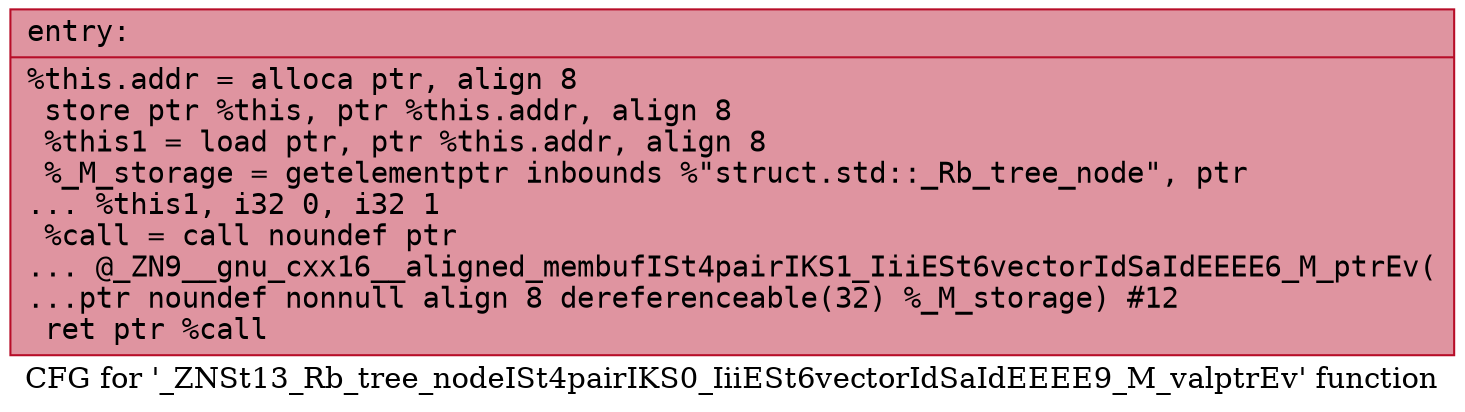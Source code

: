 digraph "CFG for '_ZNSt13_Rb_tree_nodeISt4pairIKS0_IiiESt6vectorIdSaIdEEEE9_M_valptrEv' function" {
	label="CFG for '_ZNSt13_Rb_tree_nodeISt4pairIKS0_IiiESt6vectorIdSaIdEEEE9_M_valptrEv' function";

	Node0x55e722d57240 [shape=record,color="#b70d28ff", style=filled, fillcolor="#b70d2870" fontname="Courier",label="{entry:\l|  %this.addr = alloca ptr, align 8\l  store ptr %this, ptr %this.addr, align 8\l  %this1 = load ptr, ptr %this.addr, align 8\l  %_M_storage = getelementptr inbounds %\"struct.std::_Rb_tree_node\", ptr\l... %this1, i32 0, i32 1\l  %call = call noundef ptr\l... @_ZN9__gnu_cxx16__aligned_membufISt4pairIKS1_IiiESt6vectorIdSaIdEEEE6_M_ptrEv(\l...ptr noundef nonnull align 8 dereferenceable(32) %_M_storage) #12\l  ret ptr %call\l}"];
}
